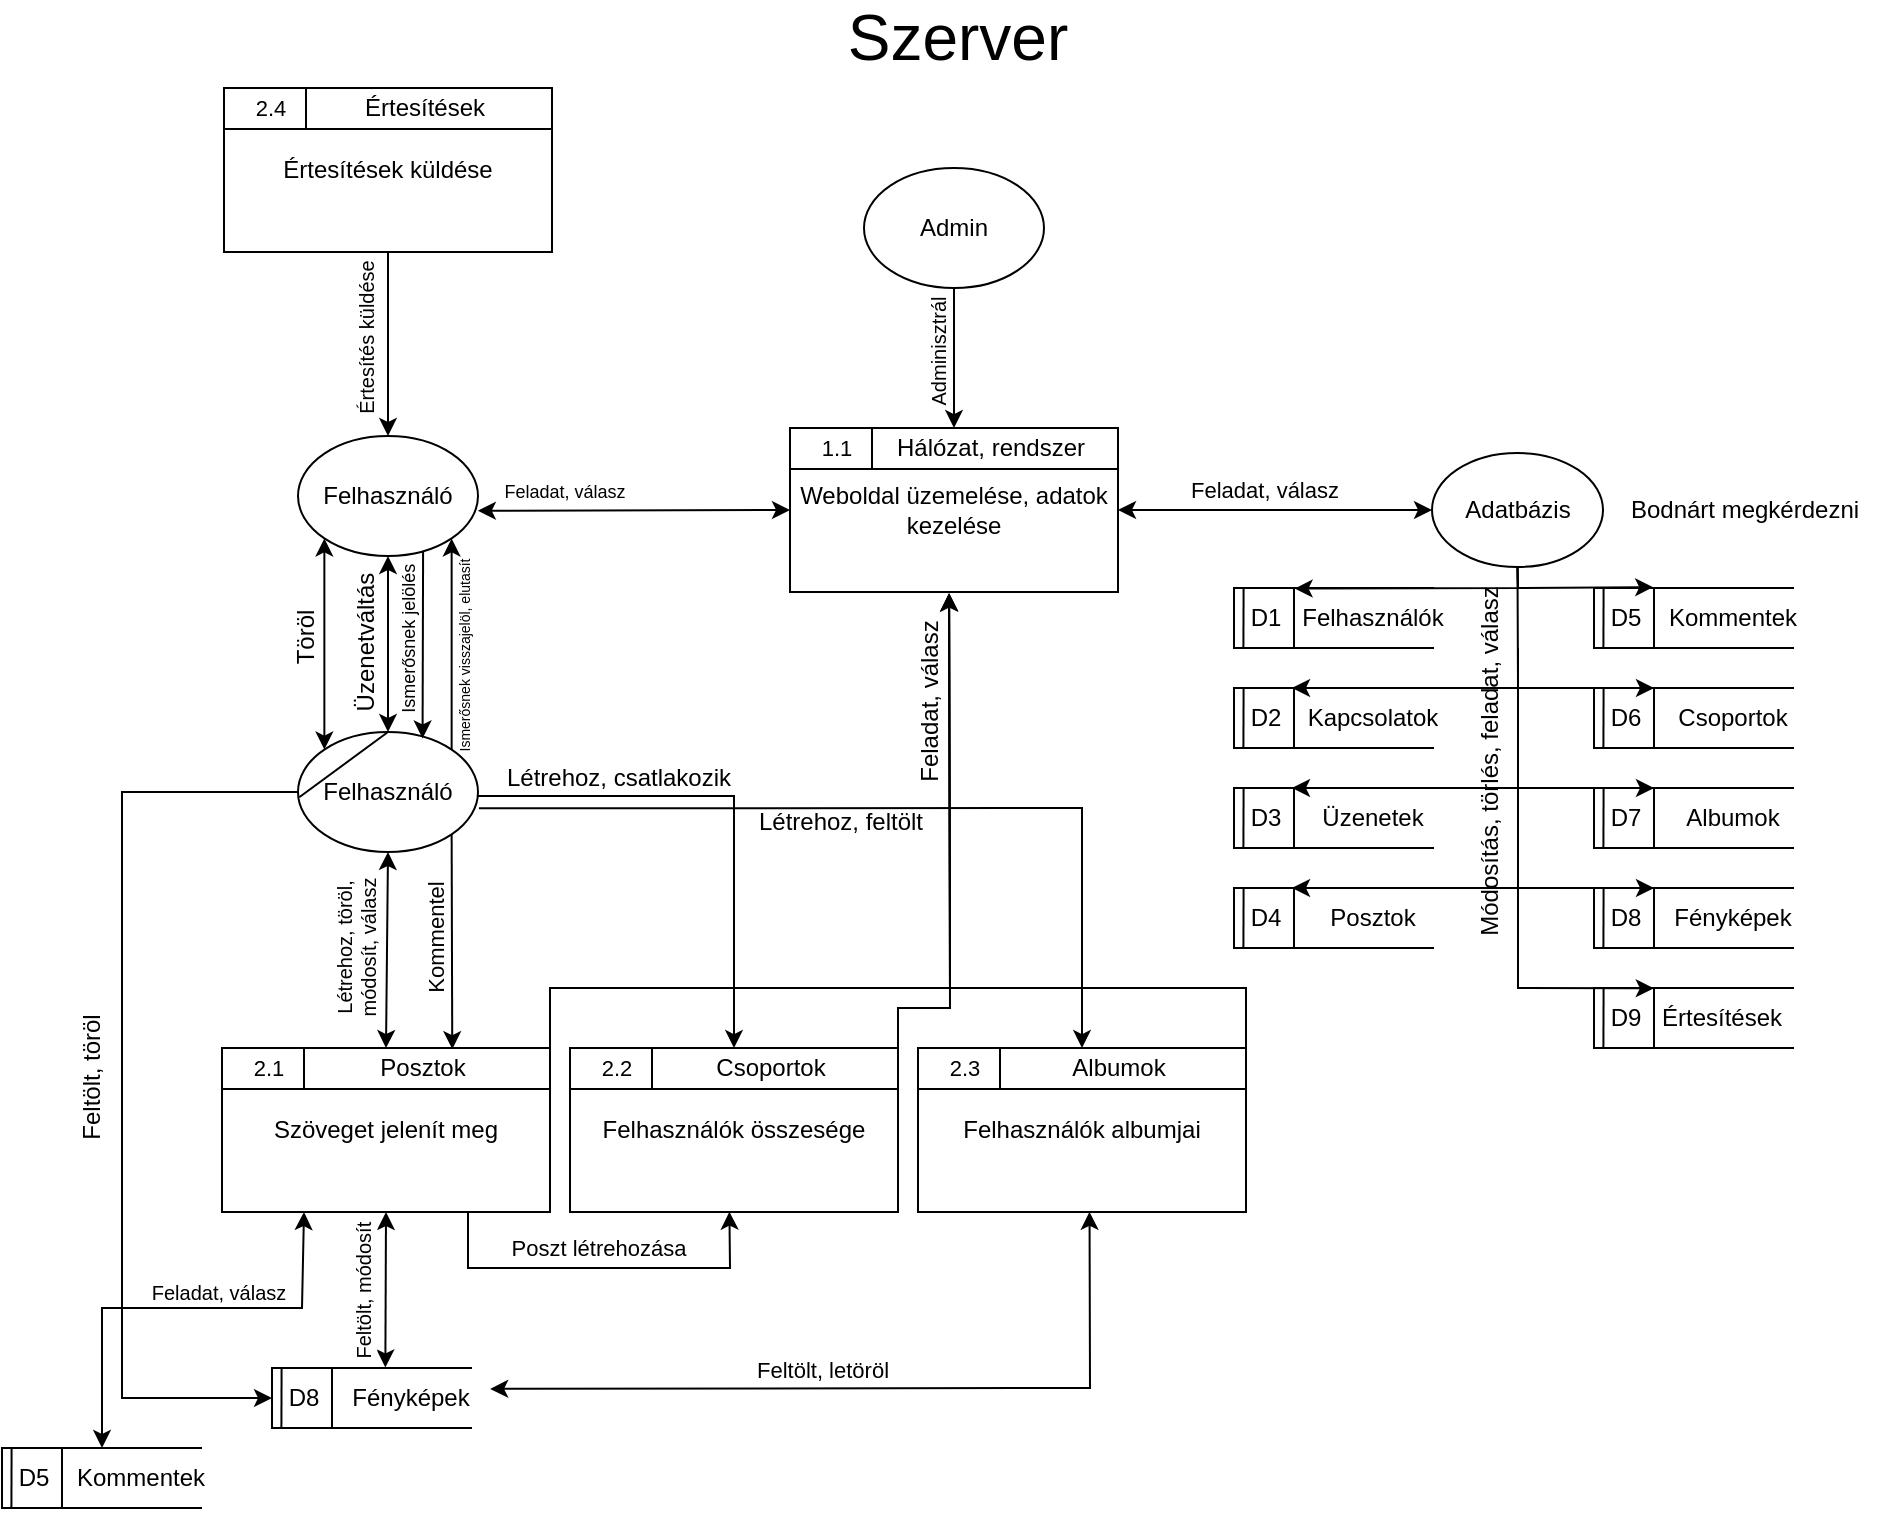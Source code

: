 <mxfile version="23.1.7" type="device">
  <diagram name="1 oldal" id="piJF8_BZ4FbkOGlX9JzV">
    <mxGraphModel dx="2765" dy="1464" grid="1" gridSize="10" guides="1" tooltips="1" connect="1" arrows="1" fold="1" page="1" pageScale="1" pageWidth="827" pageHeight="1169" math="0" shadow="0">
      <root>
        <mxCell id="0" />
        <mxCell id="1" parent="0" />
        <mxCell id="Rtd217SQWqNiBjHWg9SM-339" value="" style="group" vertex="1" connectable="0" parent="1">
          <mxGeometry x="494" y="320.003" width="164" height="82" as="geometry" />
        </mxCell>
        <mxCell id="Rtd217SQWqNiBjHWg9SM-340" value="Weboldal üzemelése, adatok kezelése" style="rounded=0;whiteSpace=wrap;html=1;" vertex="1" parent="Rtd217SQWqNiBjHWg9SM-339">
          <mxGeometry width="164" height="82" as="geometry" />
        </mxCell>
        <mxCell id="Rtd217SQWqNiBjHWg9SM-341" value="" style="endArrow=none;html=1;rounded=0;exitX=0;exitY=0.25;exitDx=0;exitDy=0;entryX=1;entryY=0.25;entryDx=0;entryDy=0;" edge="1" parent="Rtd217SQWqNiBjHWg9SM-339" source="Rtd217SQWqNiBjHWg9SM-340" target="Rtd217SQWqNiBjHWg9SM-340">
          <mxGeometry width="50" height="50" relative="1" as="geometry">
            <mxPoint x="54.667" y="68.333" as="sourcePoint" />
            <mxPoint x="123" as="targetPoint" />
          </mxGeometry>
        </mxCell>
        <mxCell id="Rtd217SQWqNiBjHWg9SM-342" value="" style="endArrow=none;html=1;rounded=0;exitX=0.25;exitY=0;exitDx=0;exitDy=0;" edge="1" parent="Rtd217SQWqNiBjHWg9SM-339" source="Rtd217SQWqNiBjHWg9SM-340">
          <mxGeometry width="50" height="50" relative="1" as="geometry">
            <mxPoint x="41" y="-6.833" as="sourcePoint" />
            <mxPoint x="41" y="20.5" as="targetPoint" />
          </mxGeometry>
        </mxCell>
        <mxCell id="Rtd217SQWqNiBjHWg9SM-343" value="&lt;font face=&quot;Helvetica&quot; style=&quot;font-size: 12px;&quot;&gt;Hálózat, rendszer&lt;/font&gt;" style="text;html=1;align=center;verticalAlign=middle;resizable=0;points=[];autosize=1;strokeColor=none;fillColor=none;" vertex="1" parent="Rtd217SQWqNiBjHWg9SM-339">
          <mxGeometry x="39.997" y="-5.003" width="120" height="30" as="geometry" />
        </mxCell>
        <mxCell id="Rtd217SQWqNiBjHWg9SM-344" value="&lt;font style=&quot;font-size: 11px;&quot;&gt;1.1&lt;/font&gt;" style="text;html=1;align=center;verticalAlign=middle;resizable=0;points=[];autosize=1;strokeColor=none;fillColor=none;" vertex="1" parent="Rtd217SQWqNiBjHWg9SM-339">
          <mxGeometry x="3" y="-5" width="40" height="30" as="geometry" />
        </mxCell>
        <mxCell id="Rtd217SQWqNiBjHWg9SM-345" value="Felhasználó" style="ellipse;whiteSpace=wrap;html=1;" vertex="1" parent="1">
          <mxGeometry x="248" y="324" width="90" height="60" as="geometry" />
        </mxCell>
        <mxCell id="Rtd217SQWqNiBjHWg9SM-348" value="" style="group" vertex="1" connectable="0" parent="1">
          <mxGeometry x="248" y="472" width="90" height="60" as="geometry" />
        </mxCell>
        <mxCell id="Rtd217SQWqNiBjHWg9SM-346" value="Felhasználó" style="ellipse;whiteSpace=wrap;html=1;" vertex="1" parent="Rtd217SQWqNiBjHWg9SM-348">
          <mxGeometry width="90" height="60" as="geometry" />
        </mxCell>
        <mxCell id="Rtd217SQWqNiBjHWg9SM-347" value="" style="endArrow=none;html=1;rounded=0;exitX=0.007;exitY=0.544;exitDx=0;exitDy=0;exitPerimeter=0;entryX=0.5;entryY=0;entryDx=0;entryDy=0;" edge="1" parent="Rtd217SQWqNiBjHWg9SM-348" source="Rtd217SQWqNiBjHWg9SM-346" target="Rtd217SQWqNiBjHWg9SM-346">
          <mxGeometry width="50" height="50" relative="1" as="geometry">
            <mxPoint y="48" as="sourcePoint" />
            <mxPoint x="50" y="-2" as="targetPoint" />
          </mxGeometry>
        </mxCell>
        <mxCell id="Rtd217SQWqNiBjHWg9SM-349" value="Adatbázis" style="ellipse;whiteSpace=wrap;html=1;" vertex="1" parent="1">
          <mxGeometry x="815" y="332.5" width="85.5" height="57" as="geometry" />
        </mxCell>
        <mxCell id="Rtd217SQWqNiBjHWg9SM-350" value="" style="endArrow=classic;startArrow=classic;html=1;rounded=0;exitX=1;exitY=0.5;exitDx=0;exitDy=0;entryX=0;entryY=0.5;entryDx=0;entryDy=0;" edge="1" parent="1" source="Rtd217SQWqNiBjHWg9SM-340" target="Rtd217SQWqNiBjHWg9SM-349">
          <mxGeometry width="50" height="50" relative="1" as="geometry">
            <mxPoint x="674" y="380" as="sourcePoint" />
            <mxPoint x="724" y="330" as="targetPoint" />
          </mxGeometry>
        </mxCell>
        <mxCell id="Rtd217SQWqNiBjHWg9SM-351" value="Feladat, válasz" style="edgeLabel;html=1;align=center;verticalAlign=middle;resizable=0;points=[];" vertex="1" connectable="0" parent="Rtd217SQWqNiBjHWg9SM-350">
          <mxGeometry x="-0.152" relative="1" as="geometry">
            <mxPoint x="6" y="-10" as="offset" />
          </mxGeometry>
        </mxCell>
        <mxCell id="Rtd217SQWqNiBjHWg9SM-352" value="" style="group" vertex="1" connectable="0" parent="1">
          <mxGeometry x="716" y="400" width="114" height="30.0" as="geometry" />
        </mxCell>
        <mxCell id="Rtd217SQWqNiBjHWg9SM-353" value="&amp;nbsp;D1" style="html=1;dashed=0;whiteSpace=wrap;shape=mxgraph.dfd.dataStoreID;align=left;spacingLeft=3;points=[[0,0],[0.5,0],[1,0],[0,0.5],[1,0.5],[0,1],[0.5,1],[1,1]];" vertex="1" parent="Rtd217SQWqNiBjHWg9SM-352">
          <mxGeometry width="100" height="30" as="geometry" />
        </mxCell>
        <mxCell id="Rtd217SQWqNiBjHWg9SM-354" value="" style="endArrow=none;html=1;rounded=0;entryX=0.078;entryY=0.005;entryDx=0;entryDy=0;entryPerimeter=0;exitX=0.077;exitY=1.001;exitDx=0;exitDy=0;exitPerimeter=0;" edge="1" parent="Rtd217SQWqNiBjHWg9SM-352">
          <mxGeometry width="50" height="50" relative="1" as="geometry">
            <mxPoint x="4.7" y="30.0" as="sourcePoint" />
            <mxPoint x="4.8" y="0.12" as="targetPoint" />
          </mxGeometry>
        </mxCell>
        <mxCell id="Rtd217SQWqNiBjHWg9SM-355" value="Felhasználók" style="text;html=1;align=center;verticalAlign=middle;resizable=0;points=[];autosize=1;strokeColor=none;fillColor=none;" vertex="1" parent="Rtd217SQWqNiBjHWg9SM-352">
          <mxGeometry x="24" width="90" height="30" as="geometry" />
        </mxCell>
        <mxCell id="Rtd217SQWqNiBjHWg9SM-356" value="" style="group" vertex="1" connectable="0" parent="1">
          <mxGeometry x="716" y="450" width="114" height="30.0" as="geometry" />
        </mxCell>
        <mxCell id="Rtd217SQWqNiBjHWg9SM-357" value="&amp;nbsp;D2" style="html=1;dashed=0;whiteSpace=wrap;shape=mxgraph.dfd.dataStoreID;align=left;spacingLeft=3;points=[[0,0],[0.5,0],[1,0],[0,0.5],[1,0.5],[0,1],[0.5,1],[1,1]];" vertex="1" parent="Rtd217SQWqNiBjHWg9SM-356">
          <mxGeometry width="100" height="30" as="geometry" />
        </mxCell>
        <mxCell id="Rtd217SQWqNiBjHWg9SM-358" value="" style="endArrow=none;html=1;rounded=0;entryX=0.078;entryY=0.005;entryDx=0;entryDy=0;entryPerimeter=0;exitX=0.077;exitY=1.001;exitDx=0;exitDy=0;exitPerimeter=0;" edge="1" parent="Rtd217SQWqNiBjHWg9SM-356">
          <mxGeometry width="50" height="50" relative="1" as="geometry">
            <mxPoint x="4.7" y="30.0" as="sourcePoint" />
            <mxPoint x="4.8" y="0.12" as="targetPoint" />
          </mxGeometry>
        </mxCell>
        <mxCell id="Rtd217SQWqNiBjHWg9SM-359" value="Kapcsolatok" style="text;html=1;align=center;verticalAlign=middle;resizable=0;points=[];autosize=1;strokeColor=none;fillColor=none;" vertex="1" parent="Rtd217SQWqNiBjHWg9SM-356">
          <mxGeometry x="24" width="90" height="30" as="geometry" />
        </mxCell>
        <mxCell id="Rtd217SQWqNiBjHWg9SM-360" value="" style="group" vertex="1" connectable="0" parent="1">
          <mxGeometry x="716" y="500" width="104" height="30.0" as="geometry" />
        </mxCell>
        <mxCell id="Rtd217SQWqNiBjHWg9SM-361" value="&amp;nbsp;D3" style="html=1;dashed=0;whiteSpace=wrap;shape=mxgraph.dfd.dataStoreID;align=left;spacingLeft=3;points=[[0,0],[0.5,0],[1,0],[0,0.5],[1,0.5],[0,1],[0.5,1],[1,1]];" vertex="1" parent="Rtd217SQWqNiBjHWg9SM-360">
          <mxGeometry width="100" height="30" as="geometry" />
        </mxCell>
        <mxCell id="Rtd217SQWqNiBjHWg9SM-362" value="" style="endArrow=none;html=1;rounded=0;entryX=0.078;entryY=0.005;entryDx=0;entryDy=0;entryPerimeter=0;exitX=0.077;exitY=1.001;exitDx=0;exitDy=0;exitPerimeter=0;" edge="1" parent="Rtd217SQWqNiBjHWg9SM-360">
          <mxGeometry width="50" height="50" relative="1" as="geometry">
            <mxPoint x="4.7" y="30.0" as="sourcePoint" />
            <mxPoint x="4.8" y="0.12" as="targetPoint" />
          </mxGeometry>
        </mxCell>
        <mxCell id="Rtd217SQWqNiBjHWg9SM-363" value="Üzenetek" style="text;html=1;align=center;verticalAlign=middle;resizable=0;points=[];autosize=1;strokeColor=none;fillColor=none;" vertex="1" parent="Rtd217SQWqNiBjHWg9SM-360">
          <mxGeometry x="34" width="70" height="30" as="geometry" />
        </mxCell>
        <mxCell id="Rtd217SQWqNiBjHWg9SM-364" value="" style="group" vertex="1" connectable="0" parent="1">
          <mxGeometry x="716" y="550" width="104" height="30.0" as="geometry" />
        </mxCell>
        <mxCell id="Rtd217SQWqNiBjHWg9SM-365" value="&amp;nbsp;D4" style="html=1;dashed=0;whiteSpace=wrap;shape=mxgraph.dfd.dataStoreID;align=left;spacingLeft=3;points=[[0,0],[0.5,0],[1,0],[0,0.5],[1,0.5],[0,1],[0.5,1],[1,1]];" vertex="1" parent="Rtd217SQWqNiBjHWg9SM-364">
          <mxGeometry width="100" height="30" as="geometry" />
        </mxCell>
        <mxCell id="Rtd217SQWqNiBjHWg9SM-366" value="" style="endArrow=none;html=1;rounded=0;entryX=0.078;entryY=0.005;entryDx=0;entryDy=0;entryPerimeter=0;exitX=0.077;exitY=1.001;exitDx=0;exitDy=0;exitPerimeter=0;" edge="1" parent="Rtd217SQWqNiBjHWg9SM-364">
          <mxGeometry width="50" height="50" relative="1" as="geometry">
            <mxPoint x="4.7" y="30.0" as="sourcePoint" />
            <mxPoint x="4.8" y="0.12" as="targetPoint" />
          </mxGeometry>
        </mxCell>
        <mxCell id="Rtd217SQWqNiBjHWg9SM-367" value="Posztok" style="text;html=1;align=center;verticalAlign=middle;resizable=0;points=[];autosize=1;strokeColor=none;fillColor=none;" vertex="1" parent="Rtd217SQWqNiBjHWg9SM-364">
          <mxGeometry x="34" width="70" height="30" as="geometry" />
        </mxCell>
        <mxCell id="Rtd217SQWqNiBjHWg9SM-372" value="" style="group" vertex="1" connectable="0" parent="1">
          <mxGeometry x="896" y="550" width="109" height="30.0" as="geometry" />
        </mxCell>
        <mxCell id="Rtd217SQWqNiBjHWg9SM-373" value="&amp;nbsp;D8" style="html=1;dashed=0;whiteSpace=wrap;shape=mxgraph.dfd.dataStoreID;align=left;spacingLeft=3;points=[[0,0],[0.5,0],[1,0],[0,0.5],[1,0.5],[0,1],[0.5,1],[1,1]];" vertex="1" parent="Rtd217SQWqNiBjHWg9SM-372">
          <mxGeometry width="100" height="30" as="geometry" />
        </mxCell>
        <mxCell id="Rtd217SQWqNiBjHWg9SM-374" value="" style="endArrow=none;html=1;rounded=0;entryX=0.078;entryY=0.005;entryDx=0;entryDy=0;entryPerimeter=0;exitX=0.077;exitY=1.001;exitDx=0;exitDy=0;exitPerimeter=0;" edge="1" parent="Rtd217SQWqNiBjHWg9SM-372">
          <mxGeometry width="50" height="50" relative="1" as="geometry">
            <mxPoint x="4.7" y="30.0" as="sourcePoint" />
            <mxPoint x="4.8" y="0.12" as="targetPoint" />
          </mxGeometry>
        </mxCell>
        <mxCell id="Rtd217SQWqNiBjHWg9SM-375" value="Fényképek" style="text;html=1;align=center;verticalAlign=middle;resizable=0;points=[];autosize=1;strokeColor=none;fillColor=none;" vertex="1" parent="Rtd217SQWqNiBjHWg9SM-372">
          <mxGeometry x="29" width="80" height="30" as="geometry" />
        </mxCell>
        <mxCell id="Rtd217SQWqNiBjHWg9SM-376" value="" style="group" vertex="1" connectable="0" parent="1">
          <mxGeometry x="896" y="400" width="114" height="30.0" as="geometry" />
        </mxCell>
        <mxCell id="Rtd217SQWqNiBjHWg9SM-377" value="&amp;nbsp;D5" style="html=1;dashed=0;whiteSpace=wrap;shape=mxgraph.dfd.dataStoreID;align=left;spacingLeft=3;points=[[0,0],[0.5,0],[1,0],[0,0.5],[1,0.5],[0,1],[0.5,1],[1,1]];" vertex="1" parent="Rtd217SQWqNiBjHWg9SM-376">
          <mxGeometry width="100" height="30" as="geometry" />
        </mxCell>
        <mxCell id="Rtd217SQWqNiBjHWg9SM-378" value="" style="endArrow=none;html=1;rounded=0;entryX=0.078;entryY=0.005;entryDx=0;entryDy=0;entryPerimeter=0;exitX=0.077;exitY=1.001;exitDx=0;exitDy=0;exitPerimeter=0;" edge="1" parent="Rtd217SQWqNiBjHWg9SM-376">
          <mxGeometry width="50" height="50" relative="1" as="geometry">
            <mxPoint x="4.7" y="30.0" as="sourcePoint" />
            <mxPoint x="4.8" y="0.12" as="targetPoint" />
          </mxGeometry>
        </mxCell>
        <mxCell id="Rtd217SQWqNiBjHWg9SM-379" value="Kommentek" style="text;html=1;align=center;verticalAlign=middle;resizable=0;points=[];autosize=1;strokeColor=none;fillColor=none;" vertex="1" parent="Rtd217SQWqNiBjHWg9SM-376">
          <mxGeometry x="24" width="90" height="30" as="geometry" />
        </mxCell>
        <mxCell id="Rtd217SQWqNiBjHWg9SM-380" value="" style="group" vertex="1" connectable="0" parent="1">
          <mxGeometry x="896" y="450" width="109" height="30.0" as="geometry" />
        </mxCell>
        <mxCell id="Rtd217SQWqNiBjHWg9SM-381" value="&amp;nbsp;D6" style="html=1;dashed=0;whiteSpace=wrap;shape=mxgraph.dfd.dataStoreID;align=left;spacingLeft=3;points=[[0,0],[0.5,0],[1,0],[0,0.5],[1,0.5],[0,1],[0.5,1],[1,1]];" vertex="1" parent="Rtd217SQWqNiBjHWg9SM-380">
          <mxGeometry width="100" height="30" as="geometry" />
        </mxCell>
        <mxCell id="Rtd217SQWqNiBjHWg9SM-382" value="" style="endArrow=none;html=1;rounded=0;entryX=0.078;entryY=0.005;entryDx=0;entryDy=0;entryPerimeter=0;exitX=0.077;exitY=1.001;exitDx=0;exitDy=0;exitPerimeter=0;" edge="1" parent="Rtd217SQWqNiBjHWg9SM-380">
          <mxGeometry width="50" height="50" relative="1" as="geometry">
            <mxPoint x="4.7" y="30.0" as="sourcePoint" />
            <mxPoint x="4.8" y="0.12" as="targetPoint" />
          </mxGeometry>
        </mxCell>
        <mxCell id="Rtd217SQWqNiBjHWg9SM-383" value="Csoportok" style="text;html=1;align=center;verticalAlign=middle;resizable=0;points=[];autosize=1;strokeColor=none;fillColor=none;" vertex="1" parent="Rtd217SQWqNiBjHWg9SM-380">
          <mxGeometry x="29" width="80" height="30" as="geometry" />
        </mxCell>
        <mxCell id="Rtd217SQWqNiBjHWg9SM-384" value="" style="endArrow=classic;html=1;rounded=0;exitX=0.5;exitY=1;exitDx=0;exitDy=0;" edge="1" parent="1">
          <mxGeometry width="50" height="50" relative="1" as="geometry">
            <mxPoint x="858" y="430" as="sourcePoint" />
            <mxPoint x="926" y="450" as="targetPoint" />
            <Array as="points">
              <mxPoint x="858" y="450" />
            </Array>
          </mxGeometry>
        </mxCell>
        <mxCell id="Rtd217SQWqNiBjHWg9SM-385" value="" style="endArrow=classic;html=1;rounded=0;entryX=0.061;entryY=0;entryDx=0;entryDy=0;entryPerimeter=0;exitX=0.5;exitY=1;exitDx=0;exitDy=0;" edge="1" parent="1" source="Rtd217SQWqNiBjHWg9SM-349">
          <mxGeometry width="50" height="50" relative="1" as="geometry">
            <mxPoint x="858" y="400" as="sourcePoint" />
            <mxPoint x="745" y="450" as="targetPoint" />
            <Array as="points">
              <mxPoint x="858" y="450" />
            </Array>
          </mxGeometry>
        </mxCell>
        <mxCell id="Rtd217SQWqNiBjHWg9SM-392" value="" style="group" vertex="1" connectable="0" parent="1">
          <mxGeometry x="896" y="500" width="109" height="30.0" as="geometry" />
        </mxCell>
        <mxCell id="Rtd217SQWqNiBjHWg9SM-393" value="&amp;nbsp;D7" style="html=1;dashed=0;whiteSpace=wrap;shape=mxgraph.dfd.dataStoreID;align=left;spacingLeft=3;points=[[0,0],[0.5,0],[1,0],[0,0.5],[1,0.5],[0,1],[0.5,1],[1,1]];" vertex="1" parent="Rtd217SQWqNiBjHWg9SM-392">
          <mxGeometry width="100" height="30" as="geometry" />
        </mxCell>
        <mxCell id="Rtd217SQWqNiBjHWg9SM-394" value="" style="endArrow=none;html=1;rounded=0;entryX=0.078;entryY=0.005;entryDx=0;entryDy=0;entryPerimeter=0;exitX=0.077;exitY=1.001;exitDx=0;exitDy=0;exitPerimeter=0;" edge="1" parent="Rtd217SQWqNiBjHWg9SM-392">
          <mxGeometry width="50" height="50" relative="1" as="geometry">
            <mxPoint x="4.7" y="30.0" as="sourcePoint" />
            <mxPoint x="4.8" y="0.12" as="targetPoint" />
          </mxGeometry>
        </mxCell>
        <mxCell id="Rtd217SQWqNiBjHWg9SM-395" value="Albumok" style="text;html=1;align=center;verticalAlign=middle;resizable=0;points=[];autosize=1;strokeColor=none;fillColor=none;" vertex="1" parent="Rtd217SQWqNiBjHWg9SM-392">
          <mxGeometry x="34" width="70" height="30" as="geometry" />
        </mxCell>
        <mxCell id="Rtd217SQWqNiBjHWg9SM-386" value="" style="endArrow=classic;html=1;rounded=0;exitX=0.5;exitY=1;exitDx=0;exitDy=0;" edge="1" parent="1">
          <mxGeometry width="50" height="50" relative="1" as="geometry">
            <mxPoint x="858" y="480" as="sourcePoint" />
            <mxPoint x="926" y="500" as="targetPoint" />
            <Array as="points">
              <mxPoint x="858" y="500" />
            </Array>
          </mxGeometry>
        </mxCell>
        <mxCell id="Rtd217SQWqNiBjHWg9SM-387" value="" style="endArrow=classic;html=1;rounded=0;entryX=0.061;entryY=0;entryDx=0;entryDy=0;entryPerimeter=0;" edge="1" parent="1">
          <mxGeometry width="50" height="50" relative="1" as="geometry">
            <mxPoint x="858" y="450" as="sourcePoint" />
            <mxPoint x="745" y="500" as="targetPoint" />
            <Array as="points">
              <mxPoint x="858" y="500" />
            </Array>
          </mxGeometry>
        </mxCell>
        <mxCell id="Rtd217SQWqNiBjHWg9SM-388" value="" style="endArrow=classic;html=1;rounded=0;exitX=0.5;exitY=1;exitDx=0;exitDy=0;" edge="1" parent="1">
          <mxGeometry width="50" height="50" relative="1" as="geometry">
            <mxPoint x="858" y="530" as="sourcePoint" />
            <mxPoint x="926" y="550" as="targetPoint" />
            <Array as="points">
              <mxPoint x="858" y="550" />
            </Array>
          </mxGeometry>
        </mxCell>
        <mxCell id="Rtd217SQWqNiBjHWg9SM-389" value="" style="endArrow=classic;html=1;rounded=0;entryX=0.061;entryY=0;entryDx=0;entryDy=0;entryPerimeter=0;" edge="1" parent="1">
          <mxGeometry width="50" height="50" relative="1" as="geometry">
            <mxPoint x="858" y="500" as="sourcePoint" />
            <mxPoint x="745" y="550" as="targetPoint" />
            <Array as="points">
              <mxPoint x="858" y="550" />
            </Array>
          </mxGeometry>
        </mxCell>
        <mxCell id="Rtd217SQWqNiBjHWg9SM-390" value="" style="endArrow=classic;html=1;rounded=0;exitX=0.5;exitY=1;exitDx=0;exitDy=0;entryX=0.07;entryY=0.009;entryDx=0;entryDy=0;entryPerimeter=0;" edge="1" parent="1" source="Rtd217SQWqNiBjHWg9SM-349" target="Rtd217SQWqNiBjHWg9SM-355">
          <mxGeometry width="50" height="50" relative="1" as="geometry">
            <mxPoint x="844" y="450" as="sourcePoint" />
            <mxPoint x="894" y="400" as="targetPoint" />
            <Array as="points">
              <mxPoint x="858" y="400" />
            </Array>
          </mxGeometry>
        </mxCell>
        <mxCell id="Rtd217SQWqNiBjHWg9SM-391" value="" style="endArrow=classic;html=1;rounded=0;exitX=0.5;exitY=1;exitDx=0;exitDy=0;entryX=0.296;entryY=-0.014;entryDx=0;entryDy=0;entryPerimeter=0;" edge="1" parent="1" source="Rtd217SQWqNiBjHWg9SM-349" target="Rtd217SQWqNiBjHWg9SM-377">
          <mxGeometry width="50" height="50" relative="1" as="geometry">
            <mxPoint x="864" y="430" as="sourcePoint" />
            <mxPoint x="914" y="380" as="targetPoint" />
            <Array as="points">
              <mxPoint x="858" y="400" />
            </Array>
          </mxGeometry>
        </mxCell>
        <mxCell id="Rtd217SQWqNiBjHWg9SM-399" value="Módosítás, törlés, feladat, válasz" style="text;html=1;align=center;verticalAlign=middle;resizable=0;points=[];autosize=1;strokeColor=none;fillColor=none;rotation=-90;" vertex="1" parent="1">
          <mxGeometry x="744" y="472" width="200" height="30" as="geometry" />
        </mxCell>
        <mxCell id="Rtd217SQWqNiBjHWg9SM-400" value="&lt;font style=&quot;font-size: 32px;&quot;&gt;Szerver&lt;/font&gt;" style="text;html=1;align=center;verticalAlign=middle;whiteSpace=wrap;rounded=0;" vertex="1" parent="1">
          <mxGeometry x="548" y="110" width="60" height="30" as="geometry" />
        </mxCell>
        <mxCell id="Rtd217SQWqNiBjHWg9SM-401" value="Admin" style="ellipse;whiteSpace=wrap;html=1;" vertex="1" parent="1">
          <mxGeometry x="531" y="190" width="90" height="60" as="geometry" />
        </mxCell>
        <mxCell id="Rtd217SQWqNiBjHWg9SM-404" value="" style="group" vertex="1" connectable="0" parent="1">
          <mxGeometry x="384" y="630.003" width="164" height="82" as="geometry" />
        </mxCell>
        <mxCell id="Rtd217SQWqNiBjHWg9SM-405" value="Felhasználók összesége" style="rounded=0;whiteSpace=wrap;html=1;" vertex="1" parent="Rtd217SQWqNiBjHWg9SM-404">
          <mxGeometry width="164" height="82" as="geometry" />
        </mxCell>
        <mxCell id="Rtd217SQWqNiBjHWg9SM-406" value="" style="endArrow=none;html=1;rounded=0;exitX=0;exitY=0.25;exitDx=0;exitDy=0;entryX=1;entryY=0.25;entryDx=0;entryDy=0;" edge="1" parent="Rtd217SQWqNiBjHWg9SM-404" source="Rtd217SQWqNiBjHWg9SM-405" target="Rtd217SQWqNiBjHWg9SM-405">
          <mxGeometry width="50" height="50" relative="1" as="geometry">
            <mxPoint x="54.667" y="68.333" as="sourcePoint" />
            <mxPoint x="123" as="targetPoint" />
          </mxGeometry>
        </mxCell>
        <mxCell id="Rtd217SQWqNiBjHWg9SM-407" value="" style="endArrow=none;html=1;rounded=0;exitX=0.25;exitY=0;exitDx=0;exitDy=0;" edge="1" parent="Rtd217SQWqNiBjHWg9SM-404" source="Rtd217SQWqNiBjHWg9SM-405">
          <mxGeometry width="50" height="50" relative="1" as="geometry">
            <mxPoint x="41" y="-6.833" as="sourcePoint" />
            <mxPoint x="41" y="20.5" as="targetPoint" />
          </mxGeometry>
        </mxCell>
        <mxCell id="Rtd217SQWqNiBjHWg9SM-408" value="&lt;font face=&quot;Helvetica&quot; style=&quot;font-size: 12px;&quot;&gt;Csoportok&lt;/font&gt;" style="text;html=1;align=center;verticalAlign=middle;resizable=0;points=[];autosize=1;strokeColor=none;fillColor=none;" vertex="1" parent="Rtd217SQWqNiBjHWg9SM-404">
          <mxGeometry x="59.997" y="-5.003" width="80" height="30" as="geometry" />
        </mxCell>
        <mxCell id="Rtd217SQWqNiBjHWg9SM-409" value="&lt;font style=&quot;font-size: 11px;&quot;&gt;2.2&lt;/font&gt;" style="text;html=1;align=center;verticalAlign=middle;resizable=0;points=[];autosize=1;strokeColor=none;fillColor=none;" vertex="1" parent="Rtd217SQWqNiBjHWg9SM-404">
          <mxGeometry x="3" y="-5" width="40" height="30" as="geometry" />
        </mxCell>
        <mxCell id="Rtd217SQWqNiBjHWg9SM-416" value="" style="group" vertex="1" connectable="0" parent="1">
          <mxGeometry x="558" y="630.003" width="164" height="82" as="geometry" />
        </mxCell>
        <mxCell id="Rtd217SQWqNiBjHWg9SM-417" value="Felhasználók albumjai" style="rounded=0;whiteSpace=wrap;html=1;" vertex="1" parent="Rtd217SQWqNiBjHWg9SM-416">
          <mxGeometry width="164" height="82" as="geometry" />
        </mxCell>
        <mxCell id="Rtd217SQWqNiBjHWg9SM-418" value="" style="endArrow=none;html=1;rounded=0;exitX=0;exitY=0.25;exitDx=0;exitDy=0;entryX=1;entryY=0.25;entryDx=0;entryDy=0;" edge="1" parent="Rtd217SQWqNiBjHWg9SM-416" source="Rtd217SQWqNiBjHWg9SM-417" target="Rtd217SQWqNiBjHWg9SM-417">
          <mxGeometry width="50" height="50" relative="1" as="geometry">
            <mxPoint x="54.667" y="68.333" as="sourcePoint" />
            <mxPoint x="123" as="targetPoint" />
          </mxGeometry>
        </mxCell>
        <mxCell id="Rtd217SQWqNiBjHWg9SM-419" value="" style="endArrow=none;html=1;rounded=0;exitX=0.25;exitY=0;exitDx=0;exitDy=0;" edge="1" parent="Rtd217SQWqNiBjHWg9SM-416" source="Rtd217SQWqNiBjHWg9SM-417">
          <mxGeometry width="50" height="50" relative="1" as="geometry">
            <mxPoint x="41" y="-6.833" as="sourcePoint" />
            <mxPoint x="41" y="20.5" as="targetPoint" />
          </mxGeometry>
        </mxCell>
        <mxCell id="Rtd217SQWqNiBjHWg9SM-420" value="&lt;font face=&quot;Helvetica&quot; style=&quot;font-size: 12px;&quot;&gt;Albumok&lt;/font&gt;" style="text;html=1;align=center;verticalAlign=middle;resizable=0;points=[];autosize=1;strokeColor=none;fillColor=none;" vertex="1" parent="Rtd217SQWqNiBjHWg9SM-416">
          <mxGeometry x="64.997" y="-5.003" width="70" height="30" as="geometry" />
        </mxCell>
        <mxCell id="Rtd217SQWqNiBjHWg9SM-421" value="&lt;font style=&quot;font-size: 11px;&quot;&gt;2.3&lt;/font&gt;" style="text;html=1;align=center;verticalAlign=middle;resizable=0;points=[];autosize=1;strokeColor=none;fillColor=none;" vertex="1" parent="Rtd217SQWqNiBjHWg9SM-416">
          <mxGeometry x="3" y="-5" width="40" height="30" as="geometry" />
        </mxCell>
        <mxCell id="Rtd217SQWqNiBjHWg9SM-428" value="" style="group" vertex="1" connectable="0" parent="1">
          <mxGeometry x="210" y="630.003" width="164" height="82" as="geometry" />
        </mxCell>
        <mxCell id="Rtd217SQWqNiBjHWg9SM-429" value="Szöveget jelenít meg" style="rounded=0;whiteSpace=wrap;html=1;" vertex="1" parent="Rtd217SQWqNiBjHWg9SM-428">
          <mxGeometry width="164" height="82" as="geometry" />
        </mxCell>
        <mxCell id="Rtd217SQWqNiBjHWg9SM-430" value="" style="endArrow=none;html=1;rounded=0;exitX=0;exitY=0.25;exitDx=0;exitDy=0;entryX=1;entryY=0.25;entryDx=0;entryDy=0;" edge="1" parent="Rtd217SQWqNiBjHWg9SM-428" source="Rtd217SQWqNiBjHWg9SM-429" target="Rtd217SQWqNiBjHWg9SM-429">
          <mxGeometry width="50" height="50" relative="1" as="geometry">
            <mxPoint x="54.667" y="68.333" as="sourcePoint" />
            <mxPoint x="123" as="targetPoint" />
          </mxGeometry>
        </mxCell>
        <mxCell id="Rtd217SQWqNiBjHWg9SM-431" value="" style="endArrow=none;html=1;rounded=0;exitX=0.25;exitY=0;exitDx=0;exitDy=0;" edge="1" parent="Rtd217SQWqNiBjHWg9SM-428" source="Rtd217SQWqNiBjHWg9SM-429">
          <mxGeometry width="50" height="50" relative="1" as="geometry">
            <mxPoint x="41" y="-6.833" as="sourcePoint" />
            <mxPoint x="41" y="20.5" as="targetPoint" />
          </mxGeometry>
        </mxCell>
        <mxCell id="Rtd217SQWqNiBjHWg9SM-432" value="Posztok" style="text;html=1;align=center;verticalAlign=middle;resizable=0;points=[];autosize=1;strokeColor=none;fillColor=none;" vertex="1" parent="Rtd217SQWqNiBjHWg9SM-428">
          <mxGeometry x="64.997" y="-5.003" width="70" height="30" as="geometry" />
        </mxCell>
        <mxCell id="Rtd217SQWqNiBjHWg9SM-433" value="&lt;font style=&quot;font-size: 11px;&quot;&gt;2.1&lt;/font&gt;" style="text;html=1;align=center;verticalAlign=middle;resizable=0;points=[];autosize=1;strokeColor=none;fillColor=none;" vertex="1" parent="Rtd217SQWqNiBjHWg9SM-428">
          <mxGeometry x="3" y="-5" width="40" height="30" as="geometry" />
        </mxCell>
        <mxCell id="Rtd217SQWqNiBjHWg9SM-434" value="" style="endArrow=classic;startArrow=classic;html=1;rounded=0;entryX=0.5;entryY=1;entryDx=0;entryDy=0;" edge="1" parent="1" source="Rtd217SQWqNiBjHWg9SM-346" target="Rtd217SQWqNiBjHWg9SM-345">
          <mxGeometry width="50" height="50" relative="1" as="geometry">
            <mxPoint x="238" y="490" as="sourcePoint" />
            <mxPoint x="288" y="440" as="targetPoint" />
          </mxGeometry>
        </mxCell>
        <mxCell id="Rtd217SQWqNiBjHWg9SM-435" value="Üzenetváltás" style="text;html=1;align=center;verticalAlign=middle;whiteSpace=wrap;rounded=0;rotation=-90;" vertex="1" parent="1">
          <mxGeometry x="252" y="412" width="60" height="30" as="geometry" />
        </mxCell>
        <mxCell id="Rtd217SQWqNiBjHWg9SM-436" value="" style="endArrow=classic;html=1;rounded=0;exitX=0.695;exitY=0.963;exitDx=0;exitDy=0;entryX=0.692;entryY=0.054;entryDx=0;entryDy=0;entryPerimeter=0;exitPerimeter=0;" edge="1" parent="1" source="Rtd217SQWqNiBjHWg9SM-345" target="Rtd217SQWqNiBjHWg9SM-346">
          <mxGeometry width="50" height="50" relative="1" as="geometry">
            <mxPoint x="378" y="430" as="sourcePoint" />
            <mxPoint x="428" y="380" as="targetPoint" />
          </mxGeometry>
        </mxCell>
        <mxCell id="Rtd217SQWqNiBjHWg9SM-437" value="" style="endArrow=classic;html=1;rounded=0;entryX=1;entryY=1;entryDx=0;entryDy=0;exitX=1;exitY=0;exitDx=0;exitDy=0;" edge="1" parent="1" source="Rtd217SQWqNiBjHWg9SM-346" target="Rtd217SQWqNiBjHWg9SM-345">
          <mxGeometry width="50" height="50" relative="1" as="geometry">
            <mxPoint x="318" y="480" as="sourcePoint" />
            <mxPoint x="398" y="380" as="targetPoint" />
          </mxGeometry>
        </mxCell>
        <mxCell id="Rtd217SQWqNiBjHWg9SM-438" value="Ismerősnek jelölés" style="text;html=1;align=center;verticalAlign=middle;whiteSpace=wrap;rounded=0;rotation=-90;fontSize=9;" vertex="1" parent="1">
          <mxGeometry x="251" y="410" width="105.26" height="30" as="geometry" />
        </mxCell>
        <mxCell id="Rtd217SQWqNiBjHWg9SM-439" value="Ismerősnek visszajelöl, elutasít" style="text;html=1;align=center;verticalAlign=middle;resizable=0;points=[];autosize=1;strokeColor=none;fillColor=none;rotation=-90;fontSize=7;" vertex="1" parent="1">
          <mxGeometry x="272" y="424" width="120" height="20" as="geometry" />
        </mxCell>
        <mxCell id="Rtd217SQWqNiBjHWg9SM-441" value="" style="endArrow=classic;startArrow=classic;html=1;rounded=0;exitX=0.999;exitY=0.623;exitDx=0;exitDy=0;exitPerimeter=0;entryX=0;entryY=0.5;entryDx=0;entryDy=0;" edge="1" parent="1" source="Rtd217SQWqNiBjHWg9SM-345" target="Rtd217SQWqNiBjHWg9SM-340">
          <mxGeometry width="50" height="50" relative="1" as="geometry">
            <mxPoint x="474" y="310" as="sourcePoint" />
            <mxPoint x="524" y="260" as="targetPoint" />
          </mxGeometry>
        </mxCell>
        <mxCell id="Rtd217SQWqNiBjHWg9SM-442" value="Feladat, válasz" style="edgeLabel;html=1;align=center;verticalAlign=middle;resizable=0;points=[];rotation=0;fontSize=9;" vertex="1" connectable="0" parent="1">
          <mxGeometry x="378" y="353.998" as="geometry">
            <mxPoint x="3" y="-2" as="offset" />
          </mxGeometry>
        </mxCell>
        <mxCell id="Rtd217SQWqNiBjHWg9SM-446" value="" style="group" vertex="1" connectable="0" parent="1">
          <mxGeometry x="896" y="600" width="100" height="30" as="geometry" />
        </mxCell>
        <mxCell id="Rtd217SQWqNiBjHWg9SM-443" value="&amp;nbsp;D9" style="html=1;dashed=0;whiteSpace=wrap;shape=mxgraph.dfd.dataStoreID;align=left;spacingLeft=3;points=[[0,0],[0.5,0],[1,0],[0,0.5],[1,0.5],[0,1],[0.5,1],[1,1]];" vertex="1" parent="Rtd217SQWqNiBjHWg9SM-446">
          <mxGeometry width="100" height="30" as="geometry" />
        </mxCell>
        <mxCell id="Rtd217SQWqNiBjHWg9SM-444" value="" style="endArrow=none;html=1;rounded=0;entryX=0.078;entryY=0.005;entryDx=0;entryDy=0;entryPerimeter=0;exitX=0.077;exitY=1.001;exitDx=0;exitDy=0;exitPerimeter=0;" edge="1" parent="Rtd217SQWqNiBjHWg9SM-446">
          <mxGeometry width="50" height="50" relative="1" as="geometry">
            <mxPoint x="4.7" y="30" as="sourcePoint" />
            <mxPoint x="4.8" y="0.12" as="targetPoint" />
          </mxGeometry>
        </mxCell>
        <mxCell id="Rtd217SQWqNiBjHWg9SM-445" value="Értesítések" style="text;html=1;align=center;verticalAlign=middle;whiteSpace=wrap;rounded=0;" vertex="1" parent="Rtd217SQWqNiBjHWg9SM-446">
          <mxGeometry x="34" width="60" height="30" as="geometry" />
        </mxCell>
        <mxCell id="Rtd217SQWqNiBjHWg9SM-447" value="" style="endArrow=classic;html=1;rounded=0;entryX=0.299;entryY=0.004;entryDx=0;entryDy=0;entryPerimeter=0;" edge="1" parent="1" target="Rtd217SQWqNiBjHWg9SM-443">
          <mxGeometry width="50" height="50" relative="1" as="geometry">
            <mxPoint x="858" y="550" as="sourcePoint" />
            <mxPoint x="924" y="600" as="targetPoint" />
            <Array as="points">
              <mxPoint x="858" y="600" />
            </Array>
          </mxGeometry>
        </mxCell>
        <mxCell id="Rtd217SQWqNiBjHWg9SM-454" value="Bodnárt megkérdezni" style="text;html=1;align=center;verticalAlign=middle;resizable=0;points=[];autosize=1;strokeColor=none;fillColor=none;" vertex="1" parent="1">
          <mxGeometry x="900.5" y="346" width="140" height="30" as="geometry" />
        </mxCell>
        <mxCell id="Rtd217SQWqNiBjHWg9SM-455" value="" style="endArrow=classic;html=1;rounded=0;exitX=1;exitY=0;exitDx=0;exitDy=0;entryX=0.485;entryY=1.006;entryDx=0;entryDy=0;entryPerimeter=0;" edge="1" parent="1" source="Rtd217SQWqNiBjHWg9SM-429" target="Rtd217SQWqNiBjHWg9SM-340">
          <mxGeometry width="50" height="50" relative="1" as="geometry">
            <mxPoint x="494" y="590" as="sourcePoint" />
            <mxPoint x="544" y="540" as="targetPoint" />
            <Array as="points">
              <mxPoint x="374" y="600" />
              <mxPoint x="574" y="600" />
              <mxPoint x="574" y="560" />
            </Array>
          </mxGeometry>
        </mxCell>
        <mxCell id="Rtd217SQWqNiBjHWg9SM-456" value="" style="endArrow=classic;html=1;rounded=0;exitX=1;exitY=0;exitDx=0;exitDy=0;entryX=0.485;entryY=1.01;entryDx=0;entryDy=0;entryPerimeter=0;" edge="1" parent="1" source="Rtd217SQWqNiBjHWg9SM-405" target="Rtd217SQWqNiBjHWg9SM-340">
          <mxGeometry width="50" height="50" relative="1" as="geometry">
            <mxPoint x="504" y="590" as="sourcePoint" />
            <mxPoint x="554" y="540" as="targetPoint" />
            <Array as="points">
              <mxPoint x="548" y="610" />
              <mxPoint x="574" y="610" />
            </Array>
          </mxGeometry>
        </mxCell>
        <mxCell id="Rtd217SQWqNiBjHWg9SM-457" value="" style="endArrow=classic;html=1;rounded=0;exitX=1;exitY=0;exitDx=0;exitDy=0;entryX=0.485;entryY=1.007;entryDx=0;entryDy=0;entryPerimeter=0;" edge="1" parent="1" source="Rtd217SQWqNiBjHWg9SM-417" target="Rtd217SQWqNiBjHWg9SM-340">
          <mxGeometry width="50" height="50" relative="1" as="geometry">
            <mxPoint x="614" y="610" as="sourcePoint" />
            <mxPoint x="664" y="560" as="targetPoint" />
            <Array as="points">
              <mxPoint x="722" y="600" />
              <mxPoint x="574" y="600" />
            </Array>
          </mxGeometry>
        </mxCell>
        <mxCell id="Rtd217SQWqNiBjHWg9SM-476" value="Létrehoz, töröl, &lt;br&gt;módosít, válasz" style="text;html=1;align=center;verticalAlign=middle;resizable=0;points=[];autosize=1;strokeColor=none;fillColor=none;rotation=-90;fontSize=10;" vertex="1" parent="1">
          <mxGeometry x="232" y="560" width="90" height="40" as="geometry" />
        </mxCell>
        <mxCell id="Rtd217SQWqNiBjHWg9SM-484" value="" style="group" vertex="1" connectable="0" parent="1">
          <mxGeometry x="235" y="790" width="114" height="30" as="geometry" />
        </mxCell>
        <mxCell id="Rtd217SQWqNiBjHWg9SM-481" value="&amp;nbsp;D8" style="html=1;dashed=0;whiteSpace=wrap;shape=mxgraph.dfd.dataStoreID;align=left;spacingLeft=3;points=[[0,0],[0.5,0],[1,0],[0,0.5],[1,0.5],[0,1],[0.5,1],[1,1]];" vertex="1" parent="Rtd217SQWqNiBjHWg9SM-484">
          <mxGeometry width="100" height="30" as="geometry" />
        </mxCell>
        <mxCell id="Rtd217SQWqNiBjHWg9SM-482" value="" style="endArrow=none;html=1;rounded=0;entryX=0.078;entryY=0.005;entryDx=0;entryDy=0;entryPerimeter=0;exitX=0.077;exitY=1.001;exitDx=0;exitDy=0;exitPerimeter=0;" edge="1" parent="Rtd217SQWqNiBjHWg9SM-484">
          <mxGeometry width="50" height="50" relative="1" as="geometry">
            <mxPoint x="4.7" y="30" as="sourcePoint" />
            <mxPoint x="4.8" y="0.12" as="targetPoint" />
          </mxGeometry>
        </mxCell>
        <mxCell id="Rtd217SQWqNiBjHWg9SM-483" value="Fényképek" style="text;html=1;align=center;verticalAlign=middle;resizable=0;points=[];autosize=1;strokeColor=none;fillColor=none;" vertex="1" parent="Rtd217SQWqNiBjHWg9SM-484">
          <mxGeometry x="29" width="80" height="30" as="geometry" />
        </mxCell>
        <mxCell id="Rtd217SQWqNiBjHWg9SM-485" value="" style="endArrow=classic;startArrow=classic;html=1;rounded=0;exitX=0.346;exitY=-0.009;exitDx=0;exitDy=0;exitPerimeter=0;entryX=0.5;entryY=1;entryDx=0;entryDy=0;" edge="1" parent="1" source="Rtd217SQWqNiBjHWg9SM-483" target="Rtd217SQWqNiBjHWg9SM-429">
          <mxGeometry width="50" height="50" relative="1" as="geometry">
            <mxPoint x="279" y="770" as="sourcePoint" />
            <mxPoint x="329" y="720" as="targetPoint" />
          </mxGeometry>
        </mxCell>
        <mxCell id="Rtd217SQWqNiBjHWg9SM-486" value="Feltölt, módosít" style="edgeLabel;html=1;align=center;verticalAlign=middle;resizable=0;points=[];rotation=-90;fontSize=10;" vertex="1" connectable="0" parent="Rtd217SQWqNiBjHWg9SM-485">
          <mxGeometry x="0.084" y="-1" relative="1" as="geometry">
            <mxPoint x="-12" y="4" as="offset" />
          </mxGeometry>
        </mxCell>
        <mxCell id="Rtd217SQWqNiBjHWg9SM-487" value="" style="endArrow=classic;startArrow=classic;html=1;rounded=0;entryX=0.523;entryY=0.999;entryDx=0;entryDy=0;entryPerimeter=0;exitX=1.001;exitY=0.348;exitDx=0;exitDy=0;exitPerimeter=0;" edge="1" parent="1" source="Rtd217SQWqNiBjHWg9SM-483" target="Rtd217SQWqNiBjHWg9SM-417">
          <mxGeometry width="50" height="50" relative="1" as="geometry">
            <mxPoint x="614" y="800" as="sourcePoint" />
            <mxPoint x="664" y="750" as="targetPoint" />
            <Array as="points">
              <mxPoint x="644" y="800" />
            </Array>
          </mxGeometry>
        </mxCell>
        <mxCell id="Rtd217SQWqNiBjHWg9SM-488" value="Feltölt, letöröl" style="edgeLabel;html=1;align=center;verticalAlign=middle;resizable=0;points=[];" vertex="1" connectable="0" parent="Rtd217SQWqNiBjHWg9SM-487">
          <mxGeometry x="-0.144" relative="1" as="geometry">
            <mxPoint y="-9" as="offset" />
          </mxGeometry>
        </mxCell>
        <mxCell id="Rtd217SQWqNiBjHWg9SM-490" value="" style="endArrow=classic;html=1;rounded=0;exitX=0.75;exitY=1;exitDx=0;exitDy=0;entryX=0.486;entryY=0.998;entryDx=0;entryDy=0;entryPerimeter=0;" edge="1" parent="1" source="Rtd217SQWqNiBjHWg9SM-429" target="Rtd217SQWqNiBjHWg9SM-405">
          <mxGeometry width="50" height="50" relative="1" as="geometry">
            <mxPoint x="444" y="770" as="sourcePoint" />
            <mxPoint x="334" y="760" as="targetPoint" />
            <Array as="points">
              <mxPoint x="333" y="740" />
              <mxPoint x="464" y="740" />
            </Array>
          </mxGeometry>
        </mxCell>
        <mxCell id="Rtd217SQWqNiBjHWg9SM-491" value="Poszt létrehozása" style="edgeLabel;html=1;align=center;verticalAlign=middle;resizable=0;points=[];fontSize=11;" vertex="1" connectable="0" parent="Rtd217SQWqNiBjHWg9SM-490">
          <mxGeometry x="-0.069" y="-1" relative="1" as="geometry">
            <mxPoint x="6" y="-11" as="offset" />
          </mxGeometry>
        </mxCell>
        <mxCell id="Rtd217SQWqNiBjHWg9SM-492" value="" style="endArrow=classic;html=1;rounded=0;exitX=1;exitY=0.5;exitDx=0;exitDy=0;entryX=0.5;entryY=0;entryDx=0;entryDy=0;" edge="1" parent="1" target="Rtd217SQWqNiBjHWg9SM-405">
          <mxGeometry width="50" height="50" relative="1" as="geometry">
            <mxPoint x="338.0" y="504" as="sourcePoint" />
            <mxPoint x="454" y="550" as="targetPoint" />
            <Array as="points">
              <mxPoint x="466" y="504" />
            </Array>
          </mxGeometry>
        </mxCell>
        <mxCell id="Rtd217SQWqNiBjHWg9SM-493" value="Létrehoz, csatlakozik" style="text;html=1;align=center;verticalAlign=middle;resizable=0;points=[];autosize=1;strokeColor=none;fillColor=none;" vertex="1" parent="1">
          <mxGeometry x="338" y="480" width="140" height="30" as="geometry" />
        </mxCell>
        <mxCell id="Rtd217SQWqNiBjHWg9SM-494" value="" style="endArrow=classic;html=1;rounded=0;exitX=1.005;exitY=0.636;exitDx=0;exitDy=0;exitPerimeter=0;entryX=0.5;entryY=0;entryDx=0;entryDy=0;" edge="1" parent="1" source="Rtd217SQWqNiBjHWg9SM-346" target="Rtd217SQWqNiBjHWg9SM-417">
          <mxGeometry width="50" height="50" relative="1" as="geometry">
            <mxPoint x="404" y="570" as="sourcePoint" />
            <mxPoint x="454" y="520" as="targetPoint" />
            <Array as="points">
              <mxPoint x="640" y="510" />
            </Array>
          </mxGeometry>
        </mxCell>
        <mxCell id="Rtd217SQWqNiBjHWg9SM-495" value="Létrehoz, feltölt" style="text;html=1;align=center;verticalAlign=middle;resizable=0;points=[];autosize=1;strokeColor=none;fillColor=none;" vertex="1" parent="1">
          <mxGeometry x="464" y="502" width="110" height="30" as="geometry" />
        </mxCell>
        <mxCell id="Rtd217SQWqNiBjHWg9SM-496" value="" style="endArrow=classic;startArrow=classic;html=1;rounded=0;entryX=0;entryY=1;entryDx=0;entryDy=0;exitX=0;exitY=0;exitDx=0;exitDy=0;" edge="1" parent="1" source="Rtd217SQWqNiBjHWg9SM-346" target="Rtd217SQWqNiBjHWg9SM-345">
          <mxGeometry width="50" height="50" relative="1" as="geometry">
            <mxPoint x="264" y="480" as="sourcePoint" />
            <mxPoint x="274" y="410" as="targetPoint" />
          </mxGeometry>
        </mxCell>
        <mxCell id="Rtd217SQWqNiBjHWg9SM-497" value="Töröl" style="text;html=1;align=center;verticalAlign=middle;resizable=0;points=[];autosize=1;strokeColor=none;fillColor=none;rotation=-90;" vertex="1" parent="1">
          <mxGeometry x="227" y="410" width="50" height="30" as="geometry" />
        </mxCell>
        <mxCell id="Rtd217SQWqNiBjHWg9SM-500" value="" style="endArrow=classic;html=1;rounded=0;exitX=0.5;exitY=1;exitDx=0;exitDy=0;" edge="1" parent="1" source="Rtd217SQWqNiBjHWg9SM-401" target="Rtd217SQWqNiBjHWg9SM-340">
          <mxGeometry width="50" height="50" relative="1" as="geometry">
            <mxPoint x="684" y="300" as="sourcePoint" />
            <mxPoint x="734" y="250" as="targetPoint" />
          </mxGeometry>
        </mxCell>
        <mxCell id="Rtd217SQWqNiBjHWg9SM-501" value="Adminisztrál" style="text;html=1;align=center;verticalAlign=middle;resizable=0;points=[];autosize=1;strokeColor=none;fillColor=none;rotation=-90;fontSize=10;" vertex="1" parent="1">
          <mxGeometry x="528" y="267" width="80" height="30" as="geometry" />
        </mxCell>
        <mxCell id="Rtd217SQWqNiBjHWg9SM-502" value="Feladat, válasz" style="text;html=1;align=center;verticalAlign=middle;resizable=0;points=[];autosize=1;strokeColor=none;fillColor=none;rotation=-90;" vertex="1" parent="1">
          <mxGeometry x="514" y="442" width="100" height="30" as="geometry" />
        </mxCell>
        <mxCell id="Rtd217SQWqNiBjHWg9SM-504" value="" style="group" vertex="1" connectable="0" parent="1">
          <mxGeometry x="211" y="150.003" width="164" height="82" as="geometry" />
        </mxCell>
        <mxCell id="Rtd217SQWqNiBjHWg9SM-505" value="Értesítések küldése" style="rounded=0;whiteSpace=wrap;html=1;" vertex="1" parent="Rtd217SQWqNiBjHWg9SM-504">
          <mxGeometry width="164" height="82" as="geometry" />
        </mxCell>
        <mxCell id="Rtd217SQWqNiBjHWg9SM-506" value="" style="endArrow=none;html=1;rounded=0;exitX=0;exitY=0.25;exitDx=0;exitDy=0;entryX=1;entryY=0.25;entryDx=0;entryDy=0;" edge="1" parent="Rtd217SQWqNiBjHWg9SM-504" source="Rtd217SQWqNiBjHWg9SM-505" target="Rtd217SQWqNiBjHWg9SM-505">
          <mxGeometry width="50" height="50" relative="1" as="geometry">
            <mxPoint x="54.667" y="68.333" as="sourcePoint" />
            <mxPoint x="123" as="targetPoint" />
          </mxGeometry>
        </mxCell>
        <mxCell id="Rtd217SQWqNiBjHWg9SM-507" value="" style="endArrow=none;html=1;rounded=0;exitX=0.25;exitY=0;exitDx=0;exitDy=0;" edge="1" parent="Rtd217SQWqNiBjHWg9SM-504" source="Rtd217SQWqNiBjHWg9SM-505">
          <mxGeometry width="50" height="50" relative="1" as="geometry">
            <mxPoint x="41" y="-6.833" as="sourcePoint" />
            <mxPoint x="41" y="20.5" as="targetPoint" />
          </mxGeometry>
        </mxCell>
        <mxCell id="Rtd217SQWqNiBjHWg9SM-508" value="&lt;font face=&quot;Helvetica&quot; style=&quot;font-size: 12px;&quot;&gt;Értesítések&lt;/font&gt;" style="text;html=1;align=center;verticalAlign=middle;resizable=0;points=[];autosize=1;strokeColor=none;fillColor=none;" vertex="1" parent="Rtd217SQWqNiBjHWg9SM-504">
          <mxGeometry x="59.997" y="-5.003" width="80" height="30" as="geometry" />
        </mxCell>
        <mxCell id="Rtd217SQWqNiBjHWg9SM-509" value="&lt;font style=&quot;font-size: 11px;&quot;&gt;2.4&lt;/font&gt;" style="text;html=1;align=center;verticalAlign=middle;resizable=0;points=[];autosize=1;strokeColor=none;fillColor=none;" vertex="1" parent="Rtd217SQWqNiBjHWg9SM-504">
          <mxGeometry x="3" y="-5" width="40" height="30" as="geometry" />
        </mxCell>
        <mxCell id="Rtd217SQWqNiBjHWg9SM-511" value="" style="endArrow=classic;html=1;rounded=0;exitX=0.5;exitY=1;exitDx=0;exitDy=0;entryX=0.5;entryY=0;entryDx=0;entryDy=0;" edge="1" parent="1" source="Rtd217SQWqNiBjHWg9SM-505" target="Rtd217SQWqNiBjHWg9SM-345">
          <mxGeometry width="50" height="50" relative="1" as="geometry">
            <mxPoint x="304" y="310" as="sourcePoint" />
            <mxPoint x="354" y="260" as="targetPoint" />
          </mxGeometry>
        </mxCell>
        <mxCell id="Rtd217SQWqNiBjHWg9SM-512" value="Értesítés küldése" style="text;html=1;align=center;verticalAlign=middle;resizable=0;points=[];autosize=1;strokeColor=none;fillColor=none;rotation=-90;fontSize=10;" vertex="1" parent="1">
          <mxGeometry x="232" y="260" width="100" height="30" as="geometry" />
        </mxCell>
        <mxCell id="Rtd217SQWqNiBjHWg9SM-513" value="" style="endArrow=classic;html=1;rounded=0;exitX=0;exitY=0.5;exitDx=0;exitDy=0;entryX=0;entryY=0.5;entryDx=0;entryDy=0;" edge="1" parent="1" source="Rtd217SQWqNiBjHWg9SM-346" target="Rtd217SQWqNiBjHWg9SM-481">
          <mxGeometry width="50" height="50" relative="1" as="geometry">
            <mxPoint x="60" y="600" as="sourcePoint" />
            <mxPoint x="110" y="550" as="targetPoint" />
            <Array as="points">
              <mxPoint x="160" y="502" />
              <mxPoint x="160" y="805" />
            </Array>
          </mxGeometry>
        </mxCell>
        <mxCell id="Rtd217SQWqNiBjHWg9SM-514" value="Feltölt, töröl" style="text;html=1;align=center;verticalAlign=middle;resizable=0;points=[];autosize=1;strokeColor=none;fillColor=none;rotation=-90;" vertex="1" parent="1">
          <mxGeometry x="100" y="630" width="90" height="30" as="geometry" />
        </mxCell>
        <mxCell id="Rtd217SQWqNiBjHWg9SM-516" value="" style="endArrow=classic;startArrow=classic;html=1;rounded=0;entryX=0.5;entryY=1;entryDx=0;entryDy=0;exitX=0.5;exitY=0;exitDx=0;exitDy=0;" edge="1" parent="1" source="Rtd217SQWqNiBjHWg9SM-429" target="Rtd217SQWqNiBjHWg9SM-346">
          <mxGeometry width="50" height="50" relative="1" as="geometry">
            <mxPoint x="300" y="620" as="sourcePoint" />
            <mxPoint x="350" y="570" as="targetPoint" />
          </mxGeometry>
        </mxCell>
        <mxCell id="Rtd217SQWqNiBjHWg9SM-520" value="" style="group" vertex="1" connectable="0" parent="1">
          <mxGeometry x="100" y="830" width="114" height="30.0" as="geometry" />
        </mxCell>
        <mxCell id="Rtd217SQWqNiBjHWg9SM-521" value="&amp;nbsp;D5" style="html=1;dashed=0;whiteSpace=wrap;shape=mxgraph.dfd.dataStoreID;align=left;spacingLeft=3;points=[[0,0],[0.5,0],[1,0],[0,0.5],[1,0.5],[0,1],[0.5,1],[1,1]];" vertex="1" parent="Rtd217SQWqNiBjHWg9SM-520">
          <mxGeometry width="100" height="30" as="geometry" />
        </mxCell>
        <mxCell id="Rtd217SQWqNiBjHWg9SM-522" value="" style="endArrow=none;html=1;rounded=0;entryX=0.078;entryY=0.005;entryDx=0;entryDy=0;entryPerimeter=0;exitX=0.077;exitY=1.001;exitDx=0;exitDy=0;exitPerimeter=0;" edge="1" parent="Rtd217SQWqNiBjHWg9SM-520">
          <mxGeometry width="50" height="50" relative="1" as="geometry">
            <mxPoint x="4.7" y="30.0" as="sourcePoint" />
            <mxPoint x="4.8" y="0.12" as="targetPoint" />
          </mxGeometry>
        </mxCell>
        <mxCell id="Rtd217SQWqNiBjHWg9SM-523" value="Kommentek" style="text;html=1;align=center;verticalAlign=middle;resizable=0;points=[];autosize=1;strokeColor=none;fillColor=none;" vertex="1" parent="Rtd217SQWqNiBjHWg9SM-520">
          <mxGeometry x="24" width="90" height="30" as="geometry" />
        </mxCell>
        <mxCell id="Rtd217SQWqNiBjHWg9SM-528" value="" style="endArrow=classic;startArrow=classic;html=1;rounded=0;entryX=0.25;entryY=1;entryDx=0;entryDy=0;exitX=0.5;exitY=0;exitDx=0;exitDy=0;" edge="1" parent="1" source="Rtd217SQWqNiBjHWg9SM-521" target="Rtd217SQWqNiBjHWg9SM-429">
          <mxGeometry width="50" height="50" relative="1" as="geometry">
            <mxPoint x="200" y="780" as="sourcePoint" />
            <mxPoint x="250" y="730" as="targetPoint" />
            <Array as="points">
              <mxPoint x="150" y="760" />
              <mxPoint x="250" y="760" />
            </Array>
          </mxGeometry>
        </mxCell>
        <mxCell id="Rtd217SQWqNiBjHWg9SM-530" value="Feladat, válasz" style="text;html=1;align=center;verticalAlign=middle;resizable=0;points=[];autosize=1;strokeColor=none;fillColor=none;fontSize=10;" vertex="1" parent="1">
          <mxGeometry x="163" y="737" width="90" height="30" as="geometry" />
        </mxCell>
        <mxCell id="Rtd217SQWqNiBjHWg9SM-531" value="" style="endArrow=classic;html=1;rounded=0;exitX=1;exitY=1;exitDx=0;exitDy=0;entryX=0.702;entryY=0.007;entryDx=0;entryDy=0;entryPerimeter=0;" edge="1" parent="1" source="Rtd217SQWqNiBjHWg9SM-346" target="Rtd217SQWqNiBjHWg9SM-429">
          <mxGeometry width="50" height="50" relative="1" as="geometry">
            <mxPoint x="350" y="600" as="sourcePoint" />
            <mxPoint x="400" y="550" as="targetPoint" />
          </mxGeometry>
        </mxCell>
        <mxCell id="Rtd217SQWqNiBjHWg9SM-532" value="Kommentel" style="text;html=1;align=center;verticalAlign=middle;resizable=0;points=[];autosize=1;strokeColor=none;fillColor=none;fontSize=11;rotation=-90;" vertex="1" parent="1">
          <mxGeometry x="277" y="560" width="80" height="30" as="geometry" />
        </mxCell>
      </root>
    </mxGraphModel>
  </diagram>
</mxfile>
